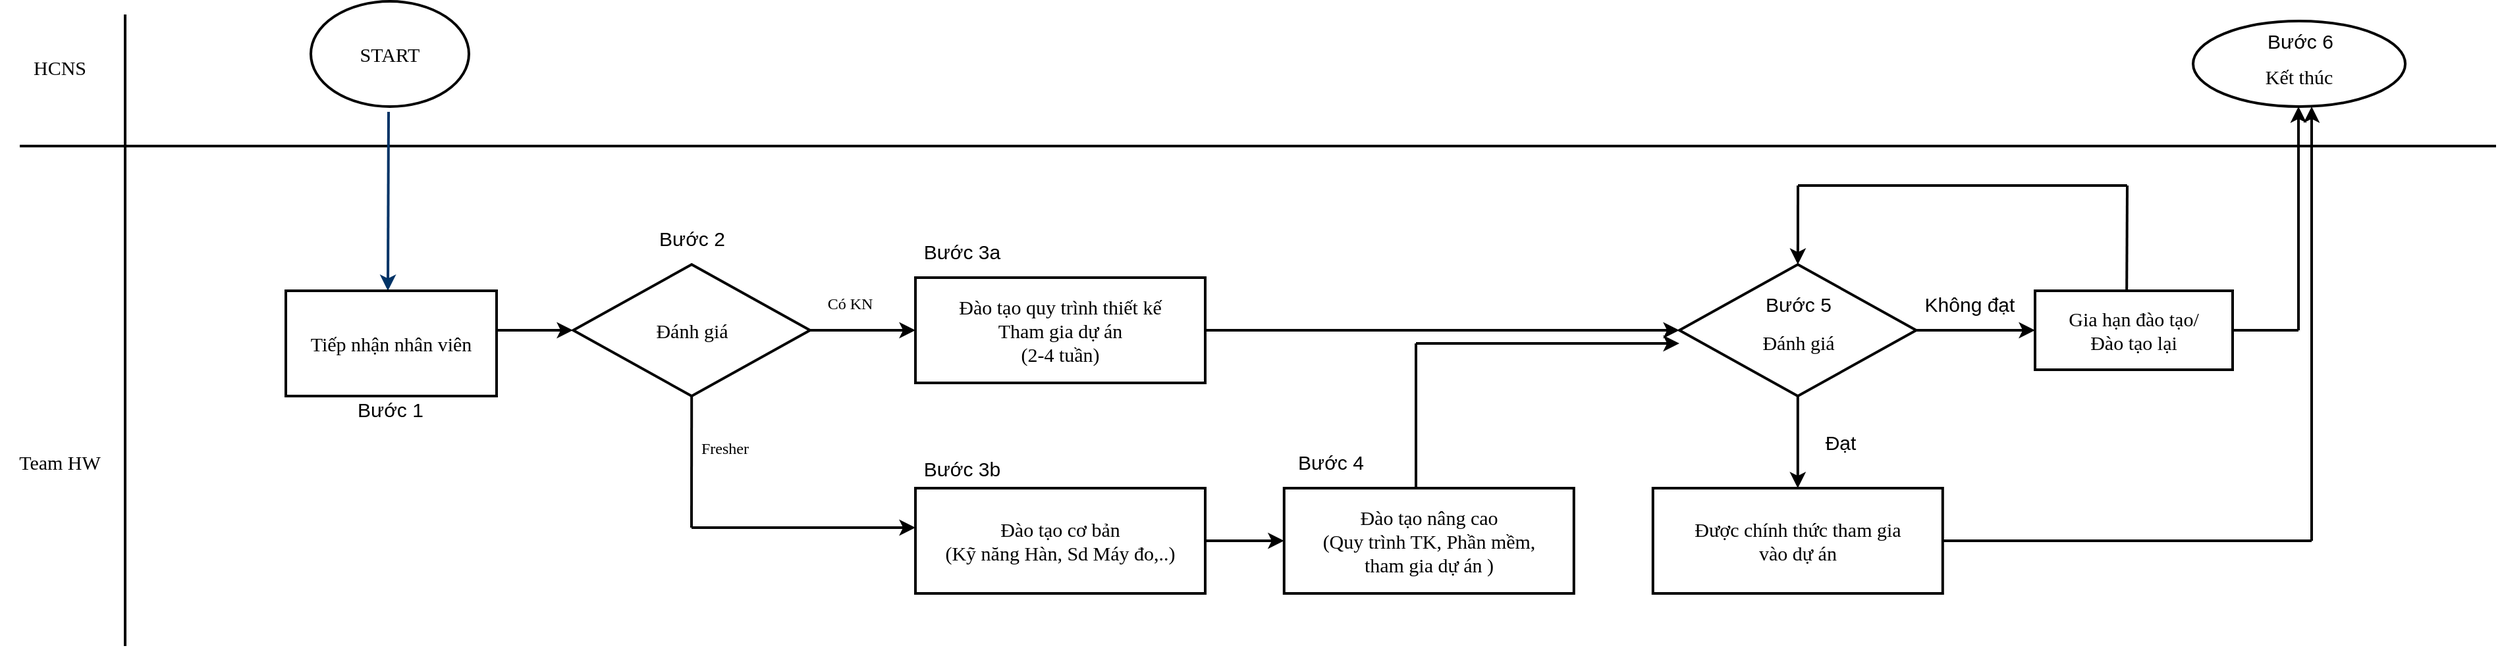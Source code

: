 <mxfile version="12.4.9" type="github">
  <diagram name="Page-1" id="c7488fd3-1785-93aa-aadb-54a6760d102a">
    <mxGraphModel dx="2080" dy="1244" grid="1" gridSize="10" guides="1" tooltips="1" connect="0" arrows="1" fold="1" page="1" pageScale="1" pageWidth="1100" pageHeight="850" background="#ffffff" math="0" shadow="0">
      <root>
        <mxCell id="0"/>
        <mxCell id="1" parent="0"/>
        <mxCell id="iXVOBdnZFfjjihutGFz4-9" value="" style="endArrow=none;html=1;fontFamily=Verdana;strokeWidth=2;" edge="1" parent="1">
          <mxGeometry width="50" height="50" relative="1" as="geometry">
            <mxPoint x="120" y="520" as="sourcePoint"/>
            <mxPoint x="120" y="40" as="targetPoint"/>
          </mxGeometry>
        </mxCell>
        <mxCell id="iXVOBdnZFfjjihutGFz4-10" value="" style="endArrow=none;html=1;fontFamily=Verdana;strokeWidth=2;" edge="1" parent="1">
          <mxGeometry width="50" height="50" relative="1" as="geometry">
            <mxPoint x="40" y="140" as="sourcePoint"/>
            <mxPoint x="1920" y="140" as="targetPoint"/>
          </mxGeometry>
        </mxCell>
        <mxCell id="iXVOBdnZFfjjihutGFz4-12" value="Team HW" style="text;html=1;align=center;verticalAlign=middle;resizable=0;points=[];autosize=1;fontFamily=Verdana;fontSize=15;direction=east;flipH=1;flipV=1;strokeWidth=2;" vertex="1" parent="1">
          <mxGeometry x="25" y="370" width="90" height="20" as="geometry"/>
        </mxCell>
        <mxCell id="iXVOBdnZFfjjihutGFz4-17" value="START" style="ellipse;whiteSpace=wrap;html=1;fontFamily=Verdana;strokeWidth=2;fontSize=15;" vertex="1" parent="1">
          <mxGeometry x="261" y="30" width="120" height="80" as="geometry"/>
        </mxCell>
        <mxCell id="iXVOBdnZFfjjihutGFz4-18" style="fontStyle=1;strokeColor=#003366;strokeWidth=2;html=1;fontFamily=Verdana;" edge="1" parent="1">
          <mxGeometry relative="1" as="geometry">
            <mxPoint x="320" y="114" as="sourcePoint"/>
            <mxPoint x="319.5" y="250" as="targetPoint"/>
          </mxGeometry>
        </mxCell>
        <mxCell id="iXVOBdnZFfjjihutGFz4-20" value="Đánh giá" style="shape=mxgraph.flowchart.decision;strokeWidth=2;gradientColor=none;gradientDirection=north;fontStyle=0;html=1;fontFamily=Verdana;fontSize=15;" vertex="1" parent="1">
          <mxGeometry x="460.21" y="230" width="179.79" height="100" as="geometry"/>
        </mxCell>
        <mxCell id="iXVOBdnZFfjjihutGFz4-24" value="&lt;span style=&quot;white-space: nowrap&quot;&gt;Đào tạo quy trình thiết kế&lt;br&gt;Tham gia dự án&lt;br&gt;(2-4 tuần)&lt;br&gt;&lt;/span&gt;" style="rounded=0;whiteSpace=wrap;html=1;fontFamily=Verdana;fontSize=15;strokeWidth=2;" vertex="1" parent="1">
          <mxGeometry x="720" y="240" width="220" height="80" as="geometry"/>
        </mxCell>
        <mxCell id="iXVOBdnZFfjjihutGFz4-27" value="" style="endArrow=classic;html=1;fontFamily=Verdana;strokeWidth=2;" edge="1" parent="1">
          <mxGeometry width="50" height="50" relative="1" as="geometry">
            <mxPoint x="400" y="280" as="sourcePoint"/>
            <mxPoint x="460" y="280" as="targetPoint"/>
          </mxGeometry>
        </mxCell>
        <mxCell id="iXVOBdnZFfjjihutGFz4-28" value="Tiếp nhận nhân viên" style="rounded=0;whiteSpace=wrap;html=1;fontFamily=Verdana;fontSize=15;strokeWidth=2;" vertex="1" parent="1">
          <mxGeometry x="242" y="250" width="160" height="80" as="geometry"/>
        </mxCell>
        <mxCell id="iXVOBdnZFfjjihutGFz4-29" value="Có KN" style="text;html=1;align=center;verticalAlign=middle;resizable=0;points=[];autosize=1;fontFamily=Verdana;strokeWidth=2;" vertex="1" parent="1">
          <mxGeometry x="645" y="250" width="50" height="20" as="geometry"/>
        </mxCell>
        <mxCell id="iXVOBdnZFfjjihutGFz4-32" value="" style="endArrow=none;html=1;entryX=0.5;entryY=1;entryDx=0;entryDy=0;entryPerimeter=0;fontFamily=Verdana;strokeWidth=2;" edge="1" parent="1" target="iXVOBdnZFfjjihutGFz4-20">
          <mxGeometry width="50" height="50" relative="1" as="geometry">
            <mxPoint x="550" y="430" as="sourcePoint"/>
            <mxPoint x="550" y="340" as="targetPoint"/>
          </mxGeometry>
        </mxCell>
        <mxCell id="iXVOBdnZFfjjihutGFz4-33" value="Fresher" style="text;html=1;align=center;verticalAlign=middle;resizable=0;points=[];autosize=1;fontFamily=Verdana;strokeWidth=2;" vertex="1" parent="1">
          <mxGeometry x="545" y="360" width="60" height="20" as="geometry"/>
        </mxCell>
        <mxCell id="iXVOBdnZFfjjihutGFz4-49" value="" style="endArrow=classic;html=1;fontFamily=Verdana;strokeWidth=2;" edge="1" parent="1">
          <mxGeometry width="50" height="50" relative="1" as="geometry">
            <mxPoint x="640" y="280" as="sourcePoint"/>
            <mxPoint x="720" y="280" as="targetPoint"/>
          </mxGeometry>
        </mxCell>
        <mxCell id="iXVOBdnZFfjjihutGFz4-68" value="" style="edgeStyle=orthogonalEdgeStyle;rounded=0;orthogonalLoop=1;jettySize=auto;html=1;fontSize=15;strokeWidth=2;" edge="1" parent="1" source="iXVOBdnZFfjjihutGFz4-52" target="iXVOBdnZFfjjihutGFz4-66">
          <mxGeometry relative="1" as="geometry"/>
        </mxCell>
        <mxCell id="iXVOBdnZFfjjihutGFz4-70" value="" style="edgeStyle=orthogonalEdgeStyle;rounded=0;orthogonalLoop=1;jettySize=auto;html=1;fontSize=15;strokeWidth=2;" edge="1" parent="1" source="iXVOBdnZFfjjihutGFz4-52" target="iXVOBdnZFfjjihutGFz4-67">
          <mxGeometry relative="1" as="geometry"/>
        </mxCell>
        <mxCell id="iXVOBdnZFfjjihutGFz4-52" value="&lt;br&gt;Đánh giá" style="shape=mxgraph.flowchart.decision;strokeWidth=2;gradientColor=none;gradientDirection=north;fontStyle=0;html=1;fontFamily=Verdana;fontSize=15;" vertex="1" parent="1">
          <mxGeometry x="1300" y="230" width="179.79" height="100" as="geometry"/>
        </mxCell>
        <mxCell id="iXVOBdnZFfjjihutGFz4-63" value="" style="edgeStyle=orthogonalEdgeStyle;rounded=0;orthogonalLoop=1;jettySize=auto;html=1;fontSize=15;strokeWidth=2;" edge="1" parent="1" source="iXVOBdnZFfjjihutGFz4-53" target="iXVOBdnZFfjjihutGFz4-54">
          <mxGeometry relative="1" as="geometry"/>
        </mxCell>
        <mxCell id="iXVOBdnZFfjjihutGFz4-53" value="&lt;span style=&quot;white-space: nowrap&quot;&gt;Đào tạo cơ bản&lt;br&gt;(Kỹ năng Hàn, Sd Máy đo,..)&lt;br&gt;&lt;/span&gt;" style="rounded=0;whiteSpace=wrap;html=1;fontFamily=Verdana;fontSize=15;strokeWidth=2;" vertex="1" parent="1">
          <mxGeometry x="720" y="400" width="220" height="80" as="geometry"/>
        </mxCell>
        <mxCell id="iXVOBdnZFfjjihutGFz4-54" value="&lt;span style=&quot;white-space: nowrap&quot;&gt;Đào tạo nâng cao&lt;br&gt;(Quy trình TK, Phần mềm,&lt;br&gt;tham gia dự án )&lt;br&gt;&lt;/span&gt;" style="rounded=0;whiteSpace=wrap;html=1;fontFamily=Verdana;fontSize=15;strokeWidth=2;" vertex="1" parent="1">
          <mxGeometry x="999.89" y="400" width="220" height="80" as="geometry"/>
        </mxCell>
        <mxCell id="iXVOBdnZFfjjihutGFz4-59" value="" style="endArrow=classic;html=1;fontSize=15;strokeWidth=2;" edge="1" parent="1">
          <mxGeometry width="50" height="50" relative="1" as="geometry">
            <mxPoint x="940" y="280" as="sourcePoint"/>
            <mxPoint x="1300" y="280" as="targetPoint"/>
          </mxGeometry>
        </mxCell>
        <mxCell id="iXVOBdnZFfjjihutGFz4-64" value="" style="endArrow=classic;html=1;fontSize=15;strokeWidth=2;" edge="1" parent="1">
          <mxGeometry width="50" height="50" relative="1" as="geometry">
            <mxPoint x="1100" y="290" as="sourcePoint"/>
            <mxPoint x="1300" y="290" as="targetPoint"/>
          </mxGeometry>
        </mxCell>
        <mxCell id="iXVOBdnZFfjjihutGFz4-65" value="" style="endArrow=none;html=1;fontSize=15;exitX=0.455;exitY=0;exitDx=0;exitDy=0;exitPerimeter=0;strokeWidth=2;" edge="1" parent="1" source="iXVOBdnZFfjjihutGFz4-54">
          <mxGeometry width="50" height="50" relative="1" as="geometry">
            <mxPoint x="1050" y="340" as="sourcePoint"/>
            <mxPoint x="1100" y="290" as="targetPoint"/>
          </mxGeometry>
        </mxCell>
        <mxCell id="iXVOBdnZFfjjihutGFz4-66" value="&lt;span style=&quot;white-space: nowrap&quot;&gt;Được chính thức tham gia &lt;br&gt;vào dự án&lt;br&gt;&lt;/span&gt;" style="rounded=0;whiteSpace=wrap;html=1;fontFamily=Verdana;fontSize=15;strokeWidth=2;" vertex="1" parent="1">
          <mxGeometry x="1279.9" y="400" width="220" height="80" as="geometry"/>
        </mxCell>
        <mxCell id="iXVOBdnZFfjjihutGFz4-67" value="&lt;span style=&quot;white-space: nowrap&quot;&gt;Gia hạn đào tạo/&lt;br&gt;Đào tạo lại&lt;br&gt;&lt;/span&gt;" style="rounded=0;whiteSpace=wrap;html=1;fontFamily=Verdana;fontSize=15;strokeWidth=2;" vertex="1" parent="1">
          <mxGeometry x="1570" y="250" width="150" height="60" as="geometry"/>
        </mxCell>
        <mxCell id="iXVOBdnZFfjjihutGFz4-69" value="Đạt" style="text;html=1;align=center;verticalAlign=middle;resizable=0;points=[];autosize=1;fontSize=15;strokeWidth=2;" vertex="1" parent="1">
          <mxGeometry x="1402" y="355" width="40" height="20" as="geometry"/>
        </mxCell>
        <mxCell id="iXVOBdnZFfjjihutGFz4-71" value="Không đạt" style="text;html=1;align=center;verticalAlign=middle;resizable=0;points=[];autosize=1;fontSize=15;strokeWidth=2;" vertex="1" parent="1">
          <mxGeometry x="1479.79" y="250" width="80" height="20" as="geometry"/>
        </mxCell>
        <mxCell id="iXVOBdnZFfjjihutGFz4-72" value="" style="endArrow=classic;html=1;fontSize=15;strokeWidth=2;" edge="1" parent="1">
          <mxGeometry width="50" height="50" relative="1" as="geometry">
            <mxPoint x="550" y="430" as="sourcePoint"/>
            <mxPoint x="720" y="430" as="targetPoint"/>
          </mxGeometry>
        </mxCell>
        <mxCell id="iXVOBdnZFfjjihutGFz4-74" value="" style="endArrow=none;html=1;fontSize=15;strokeWidth=2;" edge="1" parent="1">
          <mxGeometry width="50" height="50" relative="1" as="geometry">
            <mxPoint x="1390" y="170" as="sourcePoint"/>
            <mxPoint x="1639.89" y="170" as="targetPoint"/>
          </mxGeometry>
        </mxCell>
        <mxCell id="iXVOBdnZFfjjihutGFz4-80" value="" style="endArrow=none;html=1;fontSize=15;exitX=0.464;exitY=-0.003;exitDx=0;exitDy=0;exitPerimeter=0;strokeWidth=2;" edge="1" parent="1" source="iXVOBdnZFfjjihutGFz4-67">
          <mxGeometry width="50" height="50" relative="1" as="geometry">
            <mxPoint x="1590" y="220" as="sourcePoint"/>
            <mxPoint x="1640" y="170" as="targetPoint"/>
          </mxGeometry>
        </mxCell>
        <mxCell id="iXVOBdnZFfjjihutGFz4-81" value="" style="endArrow=classic;html=1;fontSize=15;strokeWidth=2;" edge="1" parent="1" target="iXVOBdnZFfjjihutGFz4-52">
          <mxGeometry width="50" height="50" relative="1" as="geometry">
            <mxPoint x="1390" y="170" as="sourcePoint"/>
            <mxPoint x="1440" y="120" as="targetPoint"/>
          </mxGeometry>
        </mxCell>
        <mxCell id="iXVOBdnZFfjjihutGFz4-86" value="HCNS" style="text;html=1;align=center;verticalAlign=middle;resizable=0;points=[];autosize=1;fontFamily=Verdana;fontSize=15;direction=east;flipH=1;flipV=1;strokeWidth=2;" vertex="1" parent="1">
          <mxGeometry x="40" y="70" width="60" height="20" as="geometry"/>
        </mxCell>
        <mxCell id="iXVOBdnZFfjjihutGFz4-87" value="&lt;br&gt;Kết thúc" style="ellipse;whiteSpace=wrap;html=1;fontFamily=Verdana;fontSize=15;strokeWidth=2;" vertex="1" parent="1">
          <mxGeometry x="1690" y="45" width="161.06" height="65" as="geometry"/>
        </mxCell>
        <mxCell id="iXVOBdnZFfjjihutGFz4-88" value="" style="endArrow=classic;html=1;fontSize=15;strokeWidth=2;" edge="1" parent="1">
          <mxGeometry width="50" height="50" relative="1" as="geometry">
            <mxPoint x="1770" y="280" as="sourcePoint"/>
            <mxPoint x="1770" y="110" as="targetPoint"/>
          </mxGeometry>
        </mxCell>
        <mxCell id="iXVOBdnZFfjjihutGFz4-89" value="" style="endArrow=classic;html=1;fontSize=15;strokeWidth=2;" edge="1" parent="1">
          <mxGeometry width="50" height="50" relative="1" as="geometry">
            <mxPoint x="1780" y="440" as="sourcePoint"/>
            <mxPoint x="1780" y="110" as="targetPoint"/>
          </mxGeometry>
        </mxCell>
        <mxCell id="iXVOBdnZFfjjihutGFz4-90" value="" style="endArrow=none;html=1;fontSize=15;strokeWidth=2;" edge="1" parent="1">
          <mxGeometry width="50" height="50" relative="1" as="geometry">
            <mxPoint x="1500" y="440" as="sourcePoint"/>
            <mxPoint x="1780" y="440" as="targetPoint"/>
          </mxGeometry>
        </mxCell>
        <mxCell id="iXVOBdnZFfjjihutGFz4-91" value="" style="endArrow=none;html=1;fontSize=15;strokeWidth=2;" edge="1" parent="1">
          <mxGeometry width="50" height="50" relative="1" as="geometry">
            <mxPoint x="1720" y="280" as="sourcePoint"/>
            <mxPoint x="1770" y="280" as="targetPoint"/>
          </mxGeometry>
        </mxCell>
        <mxCell id="iXVOBdnZFfjjihutGFz4-92" value="Bước 1" style="text;html=1;align=center;verticalAlign=middle;resizable=0;points=[];autosize=1;fontSize=15;" vertex="1" parent="1">
          <mxGeometry x="286" y="330" width="70" height="20" as="geometry"/>
        </mxCell>
        <mxCell id="iXVOBdnZFfjjihutGFz4-93" value="Bước 2" style="text;html=1;align=center;verticalAlign=middle;resizable=0;points=[];autosize=1;fontSize=15;" vertex="1" parent="1">
          <mxGeometry x="514.57" y="200" width="70" height="20" as="geometry"/>
        </mxCell>
        <mxCell id="iXVOBdnZFfjjihutGFz4-94" value="Bước 3a" style="text;html=1;align=center;verticalAlign=middle;resizable=0;points=[];autosize=1;fontSize=15;" vertex="1" parent="1">
          <mxGeometry x="720" y="210" width="70" height="20" as="geometry"/>
        </mxCell>
        <mxCell id="iXVOBdnZFfjjihutGFz4-95" value="Bước 3b" style="text;html=1;align=center;verticalAlign=middle;resizable=0;points=[];autosize=1;fontSize=15;" vertex="1" parent="1">
          <mxGeometry x="720" y="375" width="70" height="20" as="geometry"/>
        </mxCell>
        <mxCell id="iXVOBdnZFfjjihutGFz4-96" value="Bước 4" style="text;html=1;align=center;verticalAlign=middle;resizable=0;points=[];autosize=1;fontSize=15;" vertex="1" parent="1">
          <mxGeometry x="999.89" y="370" width="70" height="20" as="geometry"/>
        </mxCell>
        <mxCell id="iXVOBdnZFfjjihutGFz4-98" value="Bước 5" style="text;html=1;align=center;verticalAlign=middle;resizable=0;points=[];autosize=1;fontSize=15;" vertex="1" parent="1">
          <mxGeometry x="1354.89" y="250" width="70" height="20" as="geometry"/>
        </mxCell>
        <mxCell id="iXVOBdnZFfjjihutGFz4-103" value="Bước 6" style="text;html=1;align=center;verticalAlign=middle;resizable=0;points=[];autosize=1;fontSize=15;" vertex="1" parent="1">
          <mxGeometry x="1735.53" y="50" width="70" height="20" as="geometry"/>
        </mxCell>
      </root>
    </mxGraphModel>
  </diagram>
</mxfile>

